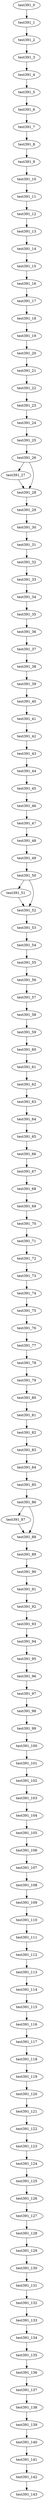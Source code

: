 digraph G {
test391_0->test391_1;
test391_1->test391_2;
test391_2->test391_3;
test391_3->test391_4;
test391_4->test391_5;
test391_5->test391_6;
test391_6->test391_7;
test391_7->test391_8;
test391_8->test391_9;
test391_9->test391_10;
test391_10->test391_11;
test391_11->test391_12;
test391_12->test391_13;
test391_13->test391_14;
test391_14->test391_15;
test391_15->test391_16;
test391_16->test391_17;
test391_17->test391_18;
test391_18->test391_19;
test391_19->test391_20;
test391_20->test391_21;
test391_21->test391_22;
test391_22->test391_23;
test391_23->test391_24;
test391_24->test391_25;
test391_25->test391_26;
test391_26->test391_27;
test391_26->test391_28;
test391_27->test391_28;
test391_28->test391_29;
test391_29->test391_30;
test391_30->test391_31;
test391_31->test391_32;
test391_32->test391_33;
test391_33->test391_34;
test391_34->test391_35;
test391_35->test391_36;
test391_36->test391_37;
test391_37->test391_38;
test391_38->test391_39;
test391_39->test391_40;
test391_40->test391_41;
test391_41->test391_42;
test391_42->test391_43;
test391_43->test391_44;
test391_44->test391_45;
test391_45->test391_46;
test391_46->test391_47;
test391_47->test391_48;
test391_48->test391_49;
test391_49->test391_50;
test391_50->test391_51;
test391_50->test391_52;
test391_51->test391_52;
test391_52->test391_53;
test391_53->test391_54;
test391_54->test391_55;
test391_55->test391_56;
test391_56->test391_57;
test391_57->test391_58;
test391_58->test391_59;
test391_59->test391_60;
test391_60->test391_61;
test391_61->test391_62;
test391_62->test391_63;
test391_63->test391_64;
test391_64->test391_65;
test391_65->test391_66;
test391_66->test391_67;
test391_67->test391_68;
test391_68->test391_69;
test391_69->test391_70;
test391_70->test391_71;
test391_71->test391_72;
test391_72->test391_73;
test391_73->test391_74;
test391_74->test391_75;
test391_75->test391_76;
test391_76->test391_77;
test391_77->test391_78;
test391_78->test391_79;
test391_79->test391_80;
test391_80->test391_81;
test391_81->test391_82;
test391_82->test391_83;
test391_83->test391_84;
test391_84->test391_85;
test391_85->test391_86;
test391_86->test391_87;
test391_86->test391_88;
test391_87->test391_88;
test391_88->test391_89;
test391_89->test391_90;
test391_90->test391_91;
test391_91->test391_92;
test391_92->test391_93;
test391_93->test391_94;
test391_94->test391_95;
test391_95->test391_96;
test391_96->test391_97;
test391_97->test391_98;
test391_98->test391_99;
test391_99->test391_100;
test391_100->test391_101;
test391_101->test391_102;
test391_102->test391_103;
test391_103->test391_104;
test391_104->test391_105;
test391_105->test391_106;
test391_106->test391_107;
test391_107->test391_108;
test391_108->test391_109;
test391_109->test391_110;
test391_110->test391_111;
test391_111->test391_112;
test391_112->test391_113;
test391_113->test391_114;
test391_114->test391_115;
test391_115->test391_116;
test391_116->test391_117;
test391_117->test391_118;
test391_118->test391_119;
test391_119->test391_120;
test391_120->test391_121;
test391_121->test391_122;
test391_122->test391_123;
test391_123->test391_124;
test391_124->test391_125;
test391_125->test391_126;
test391_126->test391_127;
test391_127->test391_128;
test391_128->test391_129;
test391_129->test391_130;
test391_130->test391_131;
test391_131->test391_132;
test391_132->test391_133;
test391_133->test391_134;
test391_134->test391_135;
test391_135->test391_136;
test391_136->test391_137;
test391_137->test391_138;
test391_138->test391_139;
test391_139->test391_140;
test391_140->test391_141;
test391_141->test391_142;
test391_142->test391_143;

}
